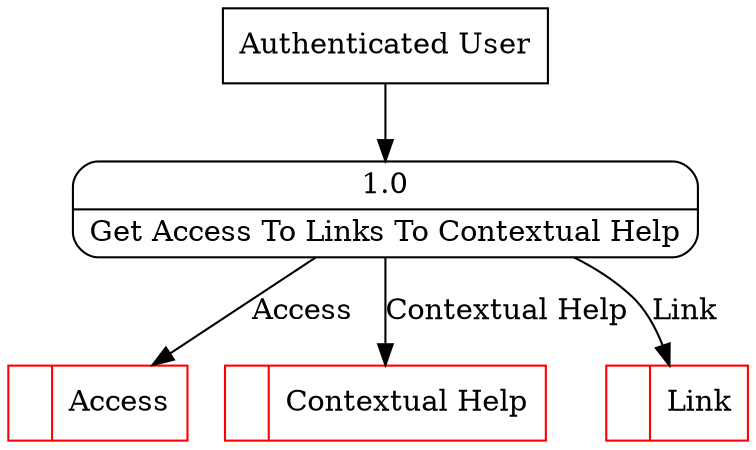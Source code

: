digraph dfd2{ 
node[shape=record]
200 [label="<f0>  |<f1> Access " color=red];
201 [label="<f0>  |<f1> Contextual Help " color=red];
202 [label="<f0>  |<f1> Link " color=red];
203 [label="Authenticated User" shape=box];
204 [label="{<f0> 1.0|<f1> Get Access To Links To Contextual Help }" shape=Mrecord];
203 -> 204
204 -> 200 [label="Access"]
204 -> 202 [label="Link"]
204 -> 201 [label="Contextual Help"]
}